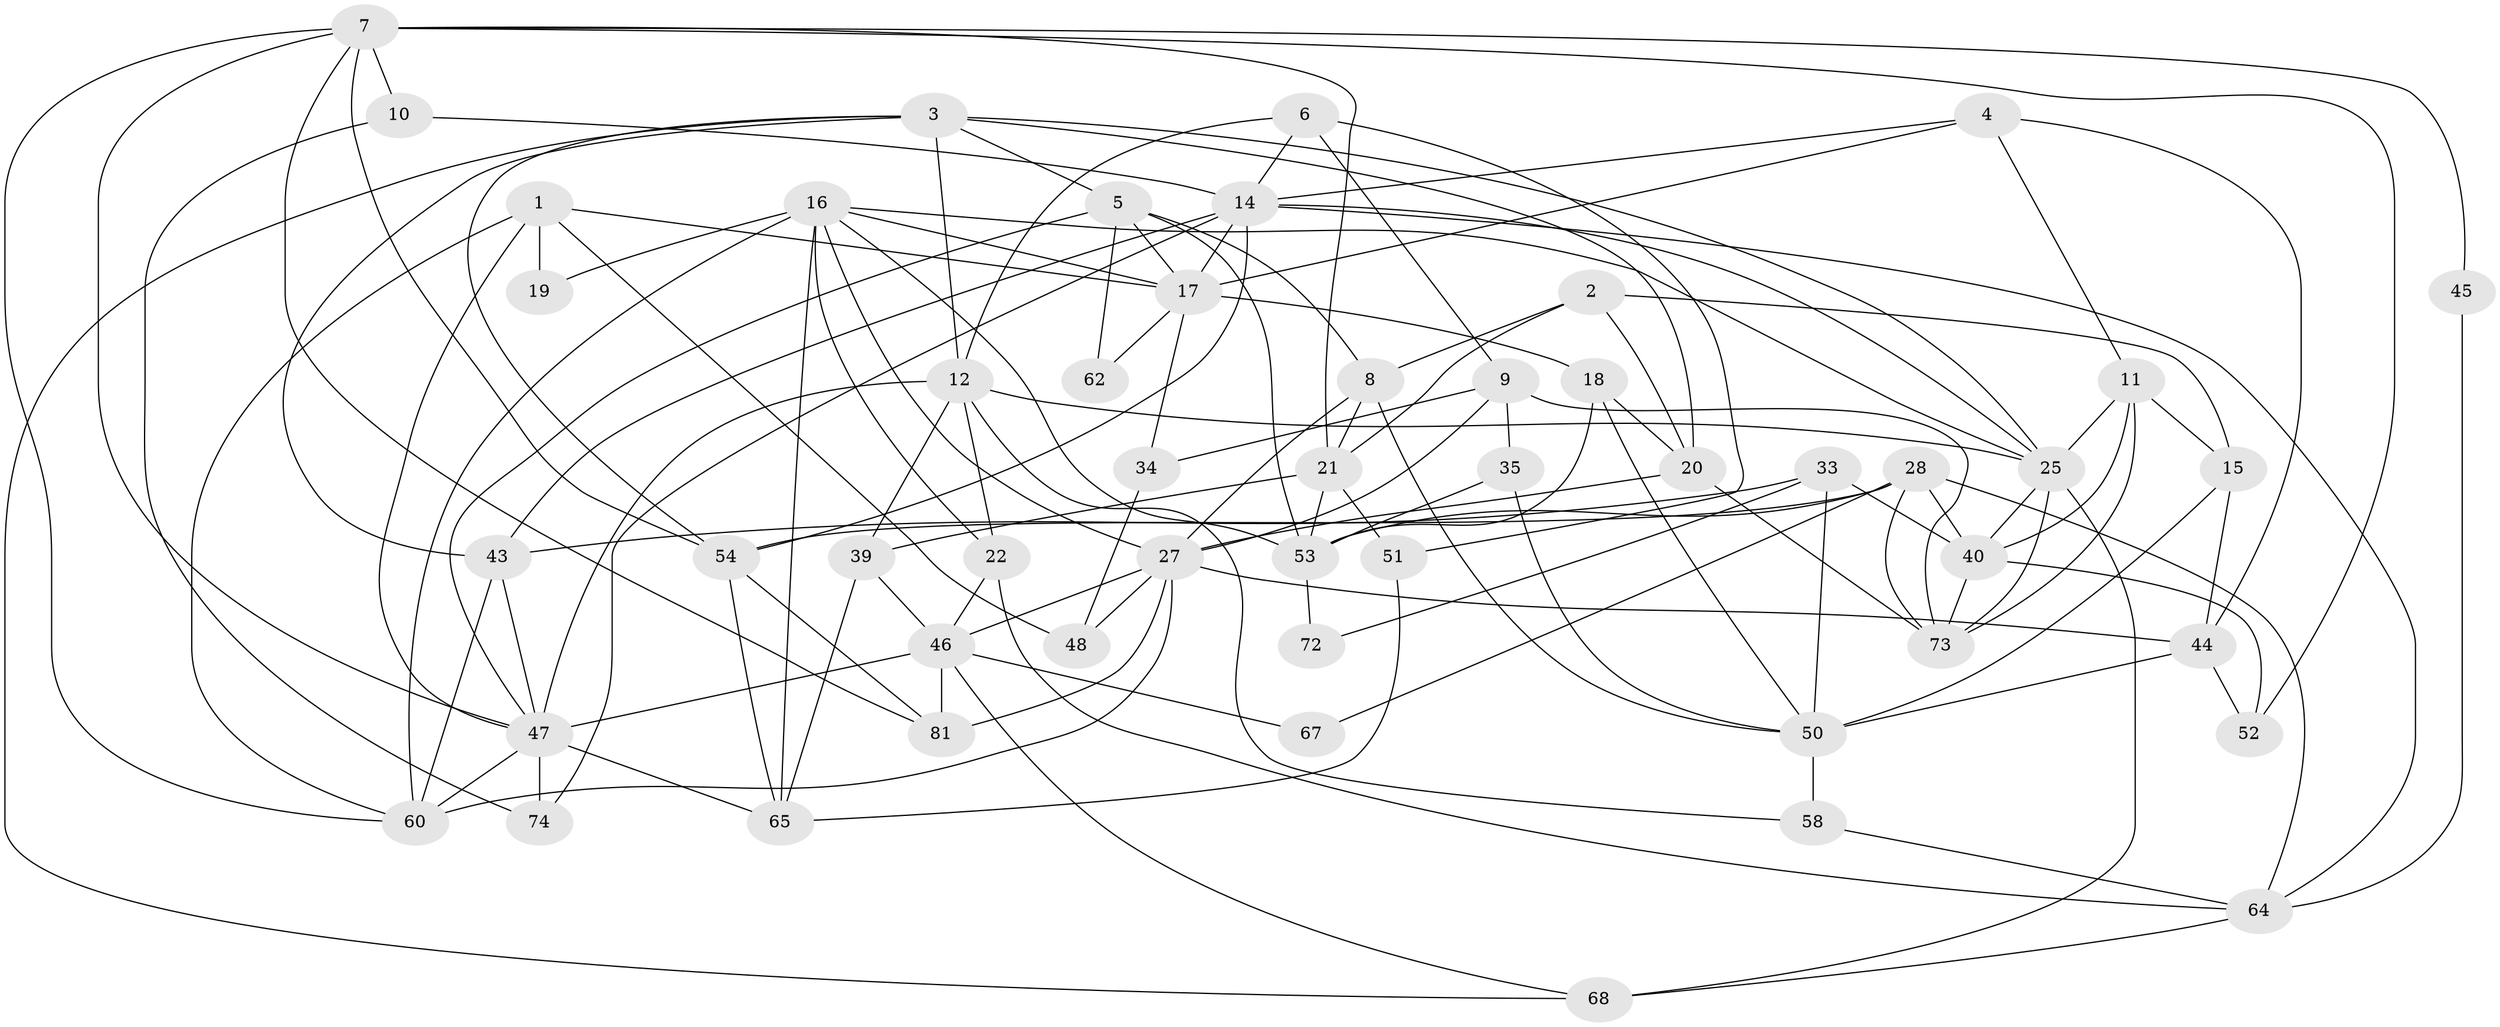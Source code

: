 // Generated by graph-tools (version 1.1) at 2025/52/02/27/25 19:52:05]
// undirected, 51 vertices, 128 edges
graph export_dot {
graph [start="1"]
  node [color=gray90,style=filled];
  1 [super="+55"];
  2 [super="+42"];
  3 [super="+13"];
  4 [super="+30"];
  5 [super="+57"];
  6 [super="+80"];
  7 [super="+38"];
  8 [super="+26"];
  9 [super="+41"];
  10;
  11 [super="+77"];
  12 [super="+71"];
  14 [super="+63"];
  15 [super="+29"];
  16 [super="+82"];
  17 [super="+31"];
  18;
  19;
  20 [super="+24"];
  21 [super="+23"];
  22 [super="+49"];
  25 [super="+32"];
  27 [super="+79"];
  28 [super="+56"];
  33 [super="+37"];
  34 [super="+36"];
  35;
  39;
  40;
  43;
  44 [super="+66"];
  45;
  46 [super="+70"];
  47 [super="+61"];
  48;
  50 [super="+59"];
  51;
  52;
  53 [super="+69"];
  54 [super="+75"];
  58;
  60 [super="+78"];
  62;
  64;
  65 [super="+83"];
  67;
  68;
  72;
  73 [super="+76"];
  74;
  81;
  1 -- 60;
  1 -- 17;
  1 -- 48;
  1 -- 19;
  1 -- 47;
  2 -- 20;
  2 -- 15;
  2 -- 21;
  2 -- 8;
  3 -- 12;
  3 -- 68;
  3 -- 43;
  3 -- 20;
  3 -- 5;
  3 -- 54;
  3 -- 25;
  4 -- 44;
  4 -- 14;
  4 -- 11;
  4 -- 17;
  5 -- 62;
  5 -- 17;
  5 -- 53;
  5 -- 47;
  5 -- 8;
  6 -- 14;
  6 -- 12;
  6 -- 9;
  6 -- 51;
  7 -- 81;
  7 -- 52;
  7 -- 10;
  7 -- 45;
  7 -- 47;
  7 -- 60;
  7 -- 21;
  7 -- 54;
  8 -- 27;
  8 -- 50;
  8 -- 21;
  9 -- 27 [weight=2];
  9 -- 35;
  9 -- 73;
  9 -- 34;
  10 -- 74;
  10 -- 14;
  11 -- 40;
  11 -- 73;
  11 -- 15 [weight=2];
  11 -- 25;
  12 -- 25;
  12 -- 58;
  12 -- 22;
  12 -- 47;
  12 -- 39;
  14 -- 43 [weight=2];
  14 -- 54;
  14 -- 64;
  14 -- 74;
  14 -- 17;
  14 -- 25;
  15 -- 44;
  15 -- 50;
  16 -- 27;
  16 -- 19;
  16 -- 25;
  16 -- 60;
  16 -- 17;
  16 -- 22;
  16 -- 65;
  16 -- 53;
  17 -- 18;
  17 -- 34;
  17 -- 62;
  18 -- 53;
  18 -- 50;
  18 -- 20;
  20 -- 73;
  20 -- 27;
  21 -- 39;
  21 -- 51;
  21 -- 53;
  22 -- 46;
  22 -- 64;
  25 -- 68;
  25 -- 73;
  25 -- 40;
  27 -- 60;
  27 -- 44;
  27 -- 48;
  27 -- 81;
  27 -- 46;
  28 -- 53;
  28 -- 40;
  28 -- 73;
  28 -- 64;
  28 -- 67;
  28 -- 54;
  33 -- 50 [weight=2];
  33 -- 43;
  33 -- 40;
  33 -- 72;
  34 -- 48;
  35 -- 50;
  35 -- 53;
  39 -- 46;
  39 -- 65;
  40 -- 52;
  40 -- 73;
  43 -- 47;
  43 -- 60;
  44 -- 50;
  44 -- 52;
  45 -- 64;
  46 -- 47;
  46 -- 81;
  46 -- 67;
  46 -- 68;
  47 -- 74;
  47 -- 60;
  47 -- 65;
  50 -- 58;
  51 -- 65;
  53 -- 72;
  54 -- 65;
  54 -- 81;
  58 -- 64;
  64 -- 68;
}
